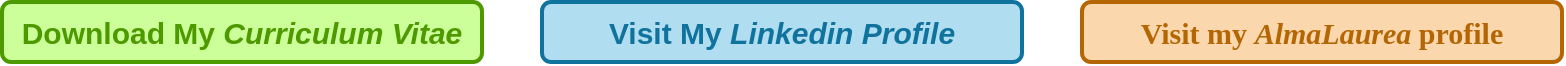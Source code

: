 <mxfile version="15.8.7" type="device"><diagram id="mJH88KkciPkeuG8l2h8r" name="Page-1"><mxGraphModel dx="1221" dy="764" grid="1" gridSize="10" guides="1" tooltips="1" connect="1" arrows="1" fold="1" page="1" pageScale="1" pageWidth="2339" pageHeight="3300" math="0" shadow="0"><root><mxCell id="0"/><mxCell id="1" parent="0"/><mxCell id="m1G1KATwOvNIvO5oiY8G-1" value="&lt;font&gt;&lt;span style=&quot;font-size: 15px&quot;&gt;Visit My &lt;i&gt;Linkedin Profile&lt;/i&gt;&lt;/span&gt;&lt;/font&gt;" style="rounded=1;whiteSpace=wrap;html=1;fillColor=#b1ddf0;strokeWidth=2;strokeColor=#10739E;fontFamily=Helvetica;fontStyle=1;fontColor=#10739E;" vertex="1" parent="1"><mxGeometry x="440" y="230" width="240" height="30" as="geometry"/></mxCell><mxCell id="m1G1KATwOvNIvO5oiY8G-2" value="&lt;font style=&quot;font-size: 15px&quot;&gt;Download My &lt;i&gt;Curriculum Vitae&lt;/i&gt;&lt;/font&gt;" style="rounded=1;whiteSpace=wrap;html=1;fillColor=#CCFF99;strokeWidth=2;strokeColor=#4D9900;fontFamily=Helvetica;fontStyle=1;fontColor=#4D9900;" vertex="1" parent="1"><mxGeometry x="170" y="230" width="240" height="30" as="geometry"/></mxCell><mxCell id="m1G1KATwOvNIvO5oiY8G-3" value="&lt;span style=&quot;font-size: 15px&quot;&gt;&lt;font color=&quot;#b46504&quot;&gt;Visit my &lt;i&gt;AlmaLaurea &lt;/i&gt;profile&lt;/font&gt;&lt;/span&gt;" style="rounded=1;whiteSpace=wrap;html=1;fillColor=#fad7ac;strokeWidth=2;strokeColor=#B46504;fontFamily=Alliance Nrr 1;fontSource=https%3A%2F%2Ffonts.googleapis.com%2Fcss%3Ffamily%3DAlliance%2BNrr%2B1;fontStyle=1;" vertex="1" parent="1"><mxGeometry x="710" y="230" width="240" height="30" as="geometry"/></mxCell></root></mxGraphModel></diagram></mxfile>